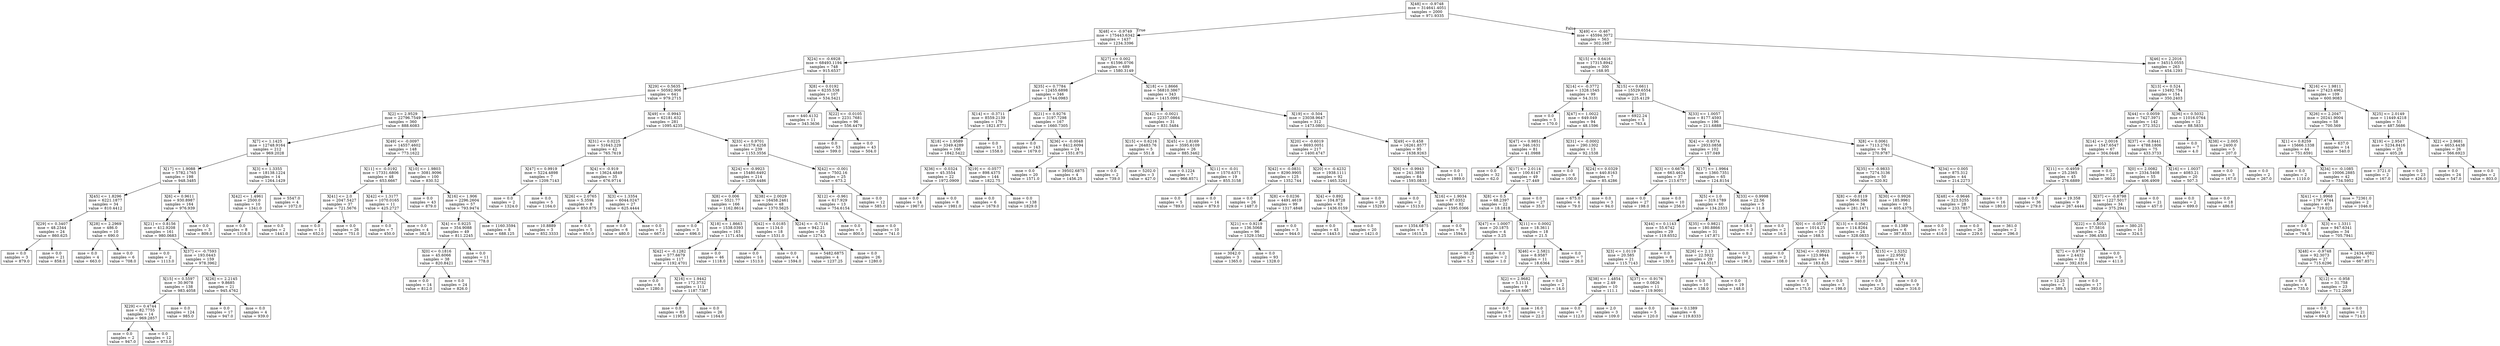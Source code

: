 digraph Tree {
node [shape=box] ;
0 [label="X[48] <= -0.9748\nmse = 314641.4051\nsamples = 2000\nvalue = 971.9335"] ;
1 [label="X[48] <= -0.9749\nmse = 175443.6342\nsamples = 1437\nvalue = 1234.3396"] ;
0 -> 1 [labeldistance=2.5, labelangle=45, headlabel="True"] ;
2 [label="X[24] <= -0.6928\nmse = 68493.1194\nsamples = 748\nvalue = 915.6537"] ;
1 -> 2 ;
3 [label="X[29] <= 0.5635\nmse = 50592.906\nsamples = 641\nvalue = 979.2715"] ;
2 -> 3 ;
4 [label="X[2] <= 2.9529\nmse = 22796.7549\nsamples = 360\nvalue = 888.6083"] ;
3 -> 4 ;
5 [label="X[7] <= 1.1425\nmse = 12748.9164\nsamples = 212\nvalue = 969.2028"] ;
4 -> 5 ;
6 [label="X[17] <= 1.9088\nmse = 5782.1765\nsamples = 198\nvalue = 948.3485"] ;
5 -> 6 ;
7 [label="X[45] <= 1.8296\nmse = 6221.1877\nsamples = 34\nvalue = 810.4412"] ;
6 -> 7 ;
8 [label="X[29] <= 0.3407\nmse = 48.2344\nsamples = 24\nvalue = 860.625"] ;
7 -> 8 ;
9 [label="mse = 0.0\nsamples = 3\nvalue = 879.0"] ;
8 -> 9 ;
10 [label="mse = 0.0\nsamples = 21\nvalue = 858.0"] ;
8 -> 10 ;
11 [label="X[28] <= 2.2969\nmse = 486.0\nsamples = 10\nvalue = 690.0"] ;
7 -> 11 ;
12 [label="mse = 0.0\nsamples = 4\nvalue = 663.0"] ;
11 -> 12 ;
13 [label="mse = 0.0\nsamples = 6\nvalue = 708.0"] ;
11 -> 13 ;
14 [label="X[6] <= 0.9611\nmse = 930.8987\nsamples = 164\nvalue = 976.939"] ;
6 -> 14 ;
15 [label="X[21] <= 0.8156\nmse = 412.9208\nsamples = 161\nvalue = 980.0683"] ;
14 -> 15 ;
16 [label="mse = 0.0\nsamples = 2\nvalue = 1113.0"] ;
15 -> 16 ;
17 [label="X[37] <= -0.7593\nmse = 193.0443\nsamples = 159\nvalue = 978.3962"] ;
15 -> 17 ;
18 [label="X[15] <= 0.5597\nmse = 30.9078\nsamples = 138\nvalue = 983.4058"] ;
17 -> 18 ;
19 [label="X[29] <= 0.4744\nmse = 82.7755\nsamples = 14\nvalue = 969.2857"] ;
18 -> 19 ;
20 [label="mse = 0.0\nsamples = 2\nvalue = 947.0"] ;
19 -> 20 ;
21 [label="mse = 0.0\nsamples = 12\nvalue = 973.0"] ;
19 -> 21 ;
22 [label="mse = 0.0\nsamples = 124\nvalue = 985.0"] ;
18 -> 22 ;
23 [label="X[26] <= 2.2145\nmse = 9.8685\nsamples = 21\nvalue = 945.4762"] ;
17 -> 23 ;
24 [label="mse = 0.0\nsamples = 17\nvalue = 947.0"] ;
23 -> 24 ;
25 [label="mse = 0.0\nsamples = 4\nvalue = 939.0"] ;
23 -> 25 ;
26 [label="mse = 0.0\nsamples = 3\nvalue = 809.0"] ;
14 -> 26 ;
27 [label="X[3] <= 1.3355\nmse = 18138.1224\nsamples = 14\nvalue = 1264.1429"] ;
5 -> 27 ;
28 [label="X[42] <= 1.4961\nmse = 2500.0\nsamples = 10\nvalue = 1341.0"] ;
27 -> 28 ;
29 [label="mse = 0.0\nsamples = 8\nvalue = 1316.0"] ;
28 -> 29 ;
30 [label="mse = 0.0\nsamples = 2\nvalue = 1441.0"] ;
28 -> 30 ;
31 [label="mse = 5547.0\nsamples = 4\nvalue = 1072.0"] ;
27 -> 31 ;
32 [label="X[49] <= -0.0097\nmse = 14557.4602\nsamples = 148\nvalue = 773.1622"] ;
4 -> 32 ;
33 [label="X[11] <= -0.0192\nmse = 17331.6806\nsamples = 48\nvalue = 653.6667"] ;
32 -> 33 ;
34 [label="X[41] <= 2.0\nmse = 2047.5427\nsamples = 37\nvalue = 721.5676"] ;
33 -> 34 ;
35 [label="mse = 0.0\nsamples = 11\nvalue = 652.0"] ;
34 -> 35 ;
36 [label="mse = 0.0\nsamples = 26\nvalue = 751.0"] ;
34 -> 36 ;
37 [label="X[42] <= 1.3177\nmse = 1070.0165\nsamples = 11\nvalue = 425.2727"] ;
33 -> 37 ;
38 [label="mse = 0.0\nsamples = 7\nvalue = 450.0"] ;
37 -> 38 ;
39 [label="mse = 0.0\nsamples = 4\nvalue = 382.0"] ;
37 -> 39 ;
40 [label="X[10] <= 1.9803\nmse = 3081.9096\nsamples = 100\nvalue = 830.52"] ;
32 -> 40 ;
41 [label="mse = 0.0\nsamples = 43\nvalue = 879.0"] ;
40 -> 41 ;
42 [label="X[16] <= 1.906\nmse = 2296.2604\nsamples = 57\nvalue = 793.9474"] ;
40 -> 42 ;
43 [label="X[4] <= 0.9225\nmse = 354.9088\nsamples = 49\nvalue = 811.2245"] ;
42 -> 43 ;
44 [label="X[0] <= 0.1816\nmse = 45.6066\nsamples = 38\nvalue = 820.8421"] ;
43 -> 44 ;
45 [label="mse = 0.0\nsamples = 14\nvalue = 812.0"] ;
44 -> 45 ;
46 [label="mse = 0.0\nsamples = 24\nvalue = 826.0"] ;
44 -> 46 ;
47 [label="mse = 0.0\nsamples = 11\nvalue = 778.0"] ;
43 -> 47 ;
48 [label="mse = 1160.3594\nsamples = 8\nvalue = 688.125"] ;
42 -> 48 ;
49 [label="X[49] <= -0.9943\nmse = 62181.632\nsamples = 281\nvalue = 1095.4235"] ;
3 -> 49 ;
50 [label="X[31] <= 0.0225\nmse = 51643.229\nsamples = 42\nvalue = 765.7619"] ;
49 -> 50 ;
51 [label="X[47] <= 0.9919\nmse = 5224.4898\nsamples = 7\nvalue = 1209.7143"] ;
50 -> 51 ;
52 [label="mse = 0.0\nsamples = 2\nvalue = 1324.0"] ;
51 -> 52 ;
53 [label="mse = 0.0\nsamples = 5\nvalue = 1164.0"] ;
51 -> 53 ;
54 [label="X[4] <= -0.919\nmse = 13624.4849\nsamples = 35\nvalue = 676.9714"] ;
50 -> 54 ;
55 [label="X[26] <= 2.0765\nmse = 5.3594\nsamples = 8\nvalue = 850.875"] ;
54 -> 55 ;
56 [label="mse = 10.8889\nsamples = 3\nvalue = 852.3333"] ;
55 -> 56 ;
57 [label="mse = 0.0\nsamples = 5\nvalue = 850.0"] ;
55 -> 57 ;
58 [label="X[3] <= 1.3354\nmse = 6044.0247\nsamples = 27\nvalue = 625.4444"] ;
54 -> 58 ;
59 [label="mse = 0.0\nsamples = 6\nvalue = 480.0"] ;
58 -> 59 ;
60 [label="mse = 0.0\nsamples = 21\nvalue = 667.0"] ;
58 -> 60 ;
61 [label="X[33] <= 0.9701\nmse = 41579.4258\nsamples = 239\nvalue = 1153.3556"] ;
49 -> 61 ;
62 [label="X[24] <= -0.9923\nmse = 15480.6492\nsamples = 214\nvalue = 1209.4486"] ;
61 -> 62 ;
63 [label="X[8] <= 0.006\nmse = 5521.77\nsamples = 166\nvalue = 1162.8614"] ;
62 -> 63 ;
64 [label="mse = 0.0\nsamples = 3\nvalue = 696.0"] ;
63 -> 64 ;
65 [label="X[18] <= 1.8663\nmse = 1538.0393\nsamples = 163\nvalue = 1171.454"] ;
63 -> 65 ;
66 [label="X[42] <= -0.1282\nmse = 577.6679\nsamples = 117\nvalue = 1192.4701"] ;
65 -> 66 ;
67 [label="mse = 0.0\nsamples = 6\nvalue = 1280.0"] ;
66 -> 67 ;
68 [label="X[16] <= 1.9442\nmse = 172.3732\nsamples = 111\nvalue = 1187.7387"] ;
66 -> 68 ;
69 [label="mse = 0.0\nsamples = 85\nvalue = 1195.0"] ;
68 -> 69 ;
70 [label="mse = 0.0\nsamples = 26\nvalue = 1164.0"] ;
68 -> 70 ;
71 [label="mse = 0.0\nsamples = 46\nvalue = 1118.0"] ;
65 -> 71 ;
72 [label="X[38] <= 2.0029\nmse = 16458.2461\nsamples = 48\nvalue = 1370.5625"] ;
62 -> 72 ;
73 [label="X[42] <= 0.0185\nmse = 1134.0\nsamples = 18\nvalue = 1531.0"] ;
72 -> 73 ;
74 [label="mse = 0.0\nsamples = 14\nvalue = 1513.0"] ;
73 -> 74 ;
75 [label="mse = 0.0\nsamples = 4\nvalue = 1594.0"] ;
73 -> 75 ;
76 [label="X[24] <= -0.7116\nmse = 942.21\nsamples = 30\nvalue = 1274.3"] ;
72 -> 76 ;
77 [label="mse = 5482.6875\nsamples = 4\nvalue = 1237.25"] ;
76 -> 77 ;
78 [label="mse = 0.0\nsamples = 26\nvalue = 1280.0"] ;
76 -> 78 ;
79 [label="X[42] <= -0.001\nmse = 7502.16\nsamples = 25\nvalue = 673.2"] ;
61 -> 79 ;
80 [label="X[12] <= -0.961\nmse = 617.929\nsamples = 13\nvalue = 754.6154"] ;
79 -> 80 ;
81 [label="mse = 0.0\nsamples = 3\nvalue = 800.0"] ;
80 -> 81 ;
82 [label="mse = 0.0\nsamples = 10\nvalue = 741.0"] ;
80 -> 82 ;
83 [label="mse = 0.0\nsamples = 12\nvalue = 585.0"] ;
79 -> 83 ;
84 [label="X[8] <= 0.0192\nmse = 6235.538\nsamples = 107\nvalue = 534.5421"] ;
2 -> 84 ;
85 [label="mse = 440.4132\nsamples = 11\nvalue = 343.3636"] ;
84 -> 85 ;
86 [label="X[22] <= -0.0105\nmse = 2231.7681\nsamples = 96\nvalue = 556.4479"] ;
84 -> 86 ;
87 [label="mse = 0.0\nsamples = 53\nvalue = 599.0"] ;
86 -> 87 ;
88 [label="mse = 0.0\nsamples = 43\nvalue = 504.0"] ;
86 -> 88 ;
89 [label="X[27] <= 0.002\nmse = 61596.0706\nsamples = 689\nvalue = 1580.3149"] ;
1 -> 89 ;
90 [label="X[35] <= 0.7784\nmse = 12455.6898\nsamples = 346\nvalue = 1744.0983"] ;
89 -> 90 ;
91 [label="X[14] <= -0.3711\nmse = 8559.2139\nsamples = 179\nvalue = 1821.8771"] ;
90 -> 91 ;
92 [label="X[18] <= 1.9589\nmse = 3349.4289\nsamples = 166\nvalue = 1842.5422"] ;
91 -> 92 ;
93 [label="X[36] <= -0.0324\nmse = 45.3554\nsamples = 22\nvalue = 1972.0909"] ;
92 -> 93 ;
94 [label="mse = 0.0\nsamples = 14\nvalue = 1967.0"] ;
93 -> 94 ;
95 [label="mse = 0.0\nsamples = 8\nvalue = 1981.0"] ;
93 -> 95 ;
96 [label="X[19] <= -0.0577\nmse = 898.4375\nsamples = 144\nvalue = 1822.75"] ;
92 -> 96 ;
97 [label="mse = 0.0\nsamples = 6\nvalue = 1679.0"] ;
96 -> 97 ;
98 [label="mse = 0.0\nsamples = 138\nvalue = 1829.0"] ;
96 -> 98 ;
99 [label="mse = 0.0\nsamples = 13\nvalue = 1558.0"] ;
91 -> 99 ;
100 [label="X[21] <= 0.9276\nmse = 3197.7298\nsamples = 167\nvalue = 1660.7305"] ;
90 -> 100 ;
101 [label="mse = 0.0\nsamples = 143\nvalue = 1679.0"] ;
100 -> 101 ;
102 [label="X[36] <= -0.0048\nmse = 8412.6094\nsamples = 24\nvalue = 1551.875"] ;
100 -> 102 ;
103 [label="mse = 0.0\nsamples = 20\nvalue = 1571.0"] ;
102 -> 103 ;
104 [label="mse = 39502.6875\nsamples = 4\nvalue = 1456.25"] ;
102 -> 104 ;
105 [label="X[18] <= 1.8666\nmse = 56810.3867\nsamples = 343\nvalue = 1415.0991"] ;
89 -> 105 ;
106 [label="X[42] <= -0.0021\nmse = 22337.0864\nsamples = 31\nvalue = 831.5484"] ;
105 -> 106 ;
107 [label="X[15] <= 0.6216\nmse = 26483.76\nsamples = 5\nvalue = 551.8"] ;
106 -> 107 ;
108 [label="mse = 0.0\nsamples = 2\nvalue = 739.0"] ;
107 -> 108 ;
109 [label="mse = 5202.0\nsamples = 3\nvalue = 427.0"] ;
107 -> 109 ;
110 [label="X[45] <= 1.8169\nmse = 3595.6109\nsamples = 26\nvalue = 885.3462"] ;
106 -> 110 ;
111 [label="mse = 0.1224\nsamples = 7\nvalue = 966.8571"] ;
110 -> 111 ;
112 [label="X[11] <= -0.01\nmse = 1570.6371\nsamples = 19\nvalue = 855.3158"] ;
110 -> 112 ;
113 [label="mse = 0.0\nsamples = 5\nvalue = 789.0"] ;
112 -> 113 ;
114 [label="mse = 0.0\nsamples = 14\nvalue = 879.0"] ;
112 -> 114 ;
115 [label="X[19] <= -0.504\nmse = 23038.9647\nsamples = 312\nvalue = 1473.0801"] ;
105 -> 115 ;
116 [label="X[20] <= -0.6019\nmse = 8693.0051\nsamples = 217\nvalue = 1400.4747"] ;
115 -> 116 ;
117 [label="X[42] <= -0.0831\nmse = 8290.9905\nsamples = 125\nvalue = 1352.744"] ;
116 -> 117 ;
118 [label="mse = 0.0\nsamples = 26\nvalue = 1487.0"] ;
117 -> 118 ;
119 [label="X[8] <= 0.0236\nmse = 4491.4619\nsamples = 99\nvalue = 1317.4848"] ;
117 -> 119 ;
120 [label="X[21] <= 0.9219\nmse = 136.5068\nsamples = 96\nvalue = 1329.1562"] ;
119 -> 120 ;
121 [label="mse = 3042.0\nsamples = 3\nvalue = 1365.0"] ;
120 -> 121 ;
122 [label="mse = 0.0\nsamples = 93\nvalue = 1328.0"] ;
120 -> 122 ;
123 [label="mse = 0.0\nsamples = 3\nvalue = 944.0"] ;
119 -> 123 ;
124 [label="X[20] <= -0.4232\nmse = 1938.1111\nsamples = 92\nvalue = 1465.3261"] ;
116 -> 124 ;
125 [label="X[4] <= 0.892\nmse = 104.8728\nsamples = 63\nvalue = 1436.0159"] ;
124 -> 125 ;
126 [label="mse = 0.0\nsamples = 43\nvalue = 1443.0"] ;
125 -> 126 ;
127 [label="mse = 0.0\nsamples = 20\nvalue = 1421.0"] ;
125 -> 127 ;
128 [label="mse = 0.0\nsamples = 29\nvalue = 1529.0"] ;
124 -> 128 ;
129 [label="X[49] <= 0.458\nmse = 16261.8577\nsamples = 95\nvalue = 1638.9263"] ;
115 -> 129 ;
130 [label="X[6] <= -0.9943\nmse = 241.3859\nsamples = 84\nvalue = 1593.0833"] ;
129 -> 130 ;
131 [label="mse = 0.0\nsamples = 2\nvalue = 1513.0"] ;
130 -> 131 ;
132 [label="X[16] <= 1.9034\nmse = 87.0352\nsamples = 82\nvalue = 1595.0366"] ;
130 -> 132 ;
133 [label="mse = 1354.6875\nsamples = 4\nvalue = 1615.25"] ;
132 -> 133 ;
134 [label="mse = 0.0\nsamples = 78\nvalue = 1594.0"] ;
132 -> 134 ;
135 [label="mse = 0.0\nsamples = 11\nvalue = 1989.0"] ;
129 -> 135 ;
136 [label="X[49] <= -0.467\nmse = 45594.3072\nsamples = 563\nvalue = 302.1687"] ;
0 -> 136 [labeldistance=2.5, labelangle=-45, headlabel="False"] ;
137 [label="X[15] <= 0.6416\nmse = 17315.8942\nsamples = 300\nvalue = 168.95"] ;
136 -> 137 ;
138 [label="X[14] <= -0.3772\nmse = 1328.1545\nsamples = 99\nvalue = 54.3131"] ;
137 -> 138 ;
139 [label="mse = 0.0\nsamples = 5\nvalue = 170.0"] ;
138 -> 139 ;
140 [label="X[47] <= 1.0022\nmse = 649.049\nsamples = 94\nvalue = 48.1596"] ;
138 -> 140 ;
141 [label="X[47] <= 0.9851\nmse = 346.1631\nsamples = 81\nvalue = 41.0988"] ;
140 -> 141 ;
142 [label="mse = 0.0\nsamples = 32\nvalue = 62.0"] ;
141 -> 142 ;
143 [label="X[17] <= 2.0114\nmse = 100.6147\nsamples = 49\nvalue = 27.449"] ;
141 -> 143 ;
144 [label="X[8] <= 0.5\nmse = 68.2397\nsamples = 22\nvalue = 18.1818"] ;
143 -> 144 ;
145 [label="X[47] <= 1.0007\nmse = 20.1875\nsamples = 4\nvalue = 3.25"] ;
144 -> 145 ;
146 [label="mse = 30.25\nsamples = 2\nvalue = 5.5"] ;
145 -> 146 ;
147 [label="mse = 0.0\nsamples = 2\nvalue = 1.0"] ;
145 -> 147 ;
148 [label="X[11] <= 0.0002\nmse = 18.3611\nsamples = 18\nvalue = 21.5"] ;
144 -> 148 ;
149 [label="X[46] <= 2.5821\nmse = 8.9587\nsamples = 11\nvalue = 18.6364"] ;
148 -> 149 ;
150 [label="X[2] <= 2.9682\nmse = 5.1111\nsamples = 9\nvalue = 19.6667"] ;
149 -> 150 ;
151 [label="mse = 0.0\nsamples = 7\nvalue = 19.0"] ;
150 -> 151 ;
152 [label="mse = 16.0\nsamples = 2\nvalue = 22.0"] ;
150 -> 152 ;
153 [label="mse = 0.0\nsamples = 2\nvalue = 14.0"] ;
149 -> 153 ;
154 [label="mse = 0.0\nsamples = 7\nvalue = 26.0"] ;
148 -> 154 ;
155 [label="mse = 0.0\nsamples = 27\nvalue = 35.0"] ;
143 -> 155 ;
156 [label="X[31] <= -0.0002\nmse = 290.1302\nsamples = 13\nvalue = 92.1538"] ;
140 -> 156 ;
157 [label="mse = 0.0\nsamples = 6\nvalue = 100.0"] ;
156 -> 157 ;
158 [label="X[24] <= 0.0329\nmse = 440.8163\nsamples = 7\nvalue = 85.4286"] ;
156 -> 158 ;
159 [label="mse = 675.0\nsamples = 4\nvalue = 79.0"] ;
158 -> 159 ;
160 [label="mse = 0.0\nsamples = 3\nvalue = 94.0"] ;
158 -> 160 ;
161 [label="X[15] <= 0.6611\nmse = 15529.6554\nsamples = 201\nvalue = 225.4129"] ;
137 -> 161 ;
162 [label="mse = 6922.24\nsamples = 5\nvalue = 763.4"] ;
161 -> 162 ;
163 [label="X[33] <= 1.0057\nmse = 8177.4593\nsamples = 196\nvalue = 211.6888"] ;
161 -> 163 ;
164 [label="X[4] <= -0.9374\nmse = 2933.0858\nsamples = 102\nvalue = 157.049"] ;
163 -> 164 ;
165 [label="X[3] <= 0.6676\nmse = 663.4624\nsamples = 37\nvalue = 213.6757"] ;
164 -> 165 ;
166 [label="mse = 0.0\nsamples = 27\nvalue = 198.0"] ;
165 -> 166 ;
167 [label="mse = 0.0\nsamples = 10\nvalue = 256.0"] ;
165 -> 167 ;
168 [label="X[17] <= 1.9964\nmse = 1360.7351\nsamples = 65\nvalue = 124.8154"] ;
164 -> 168 ;
169 [label="X[5] <= 1.0\nmse = 319.1789\nsamples = 60\nvalue = 134.2333"] ;
168 -> 169 ;
170 [label="X[44] <= 0.1143\nmse = 55.6742\nsamples = 29\nvalue = 119.6552"] ;
169 -> 170 ;
171 [label="X[3] <= 1.0119\nmse = 20.585\nsamples = 21\nvalue = 115.7143"] ;
170 -> 171 ;
172 [label="X[38] <= 1.4854\nmse = 2.49\nsamples = 10\nvalue = 111.1"] ;
171 -> 172 ;
173 [label="mse = 0.0\nsamples = 7\nvalue = 112.0"] ;
172 -> 173 ;
174 [label="mse = 2.0\nsamples = 3\nvalue = 109.0"] ;
172 -> 174 ;
175 [label="X[37] <= -0.9176\nmse = 0.0826\nsamples = 11\nvalue = 119.9091"] ;
171 -> 175 ;
176 [label="mse = 0.0\nsamples = 5\nvalue = 120.0"] ;
175 -> 176 ;
177 [label="mse = 0.1389\nsamples = 6\nvalue = 119.8333"] ;
175 -> 177 ;
178 [label="mse = 0.0\nsamples = 8\nvalue = 130.0"] ;
170 -> 178 ;
179 [label="X[35] <= 0.9821\nmse = 180.8866\nsamples = 31\nvalue = 147.871"] ;
169 -> 179 ;
180 [label="X[26] <= 2.13\nmse = 22.5922\nsamples = 29\nvalue = 144.5517"] ;
179 -> 180 ;
181 [label="mse = 0.0\nsamples = 10\nvalue = 138.0"] ;
180 -> 181 ;
182 [label="mse = 0.0\nsamples = 19\nvalue = 148.0"] ;
180 -> 182 ;
183 [label="mse = 0.0\nsamples = 2\nvalue = 196.0"] ;
179 -> 183 ;
184 [label="X[33] <= 0.9998\nmse = 22.56\nsamples = 5\nvalue = 11.8"] ;
168 -> 184 ;
185 [label="mse = 18.0\nsamples = 3\nvalue = 9.0"] ;
184 -> 185 ;
186 [label="mse = 0.0\nsamples = 2\nvalue = 16.0"] ;
184 -> 186 ;
187 [label="X[8] <= 0.0061\nmse = 7113.2761\nsamples = 94\nvalue = 270.9787"] ;
163 -> 187 ;
188 [label="X[35] <= -0.9833\nmse = 7274.3136\nsamples = 50\nvalue = 320.92"] ;
187 -> 188 ;
189 [label="X[8] <= -0.0119\nmse = 5666.596\nsamples = 34\nvalue = 281.1471"] ;
188 -> 189 ;
190 [label="X[0] <= -0.0572\nmse = 1014.25\nsamples = 10\nvalue = 168.5"] ;
189 -> 190 ;
191 [label="mse = 0.0\nsamples = 2\nvalue = 108.0"] ;
190 -> 191 ;
192 [label="X[34] <= -0.9923\nmse = 123.9844\nsamples = 8\nvalue = 183.625"] ;
190 -> 192 ;
193 [label="mse = 0.0\nsamples = 5\nvalue = 175.0"] ;
192 -> 193 ;
194 [label="mse = 0.0\nsamples = 3\nvalue = 198.0"] ;
192 -> 194 ;
195 [label="X[13] <= 0.9562\nmse = 114.8264\nsamples = 24\nvalue = 328.0833"] ;
189 -> 195 ;
196 [label="mse = 0.0\nsamples = 10\nvalue = 340.0"] ;
195 -> 196 ;
197 [label="X[15] <= 2.5252\nmse = 22.9592\nsamples = 14\nvalue = 319.5714"] ;
195 -> 197 ;
198 [label="mse = 0.0\nsamples = 5\nvalue = 326.0"] ;
197 -> 198 ;
199 [label="mse = 0.0\nsamples = 9\nvalue = 316.0"] ;
197 -> 199 ;
200 [label="X[30] <= 0.9926\nmse = 185.9961\nsamples = 16\nvalue = 405.4375"] ;
188 -> 200 ;
201 [label="mse = 0.1389\nsamples = 6\nvalue = 387.8333"] ;
200 -> 201 ;
202 [label="mse = 0.0\nsamples = 10\nvalue = 416.0"] ;
200 -> 202 ;
203 [label="X[34] <= 0.005\nmse = 875.312\nsamples = 44\nvalue = 214.2273"] ;
187 -> 203 ;
204 [label="X[48] <= -0.9646\nmse = 323.5255\nsamples = 28\nvalue = 233.7857"] ;
203 -> 204 ;
205 [label="mse = 0.0\nsamples = 26\nvalue = 229.0"] ;
204 -> 205 ;
206 [label="mse = 361.0\nsamples = 2\nvalue = 296.0"] ;
204 -> 206 ;
207 [label="mse = 0.0\nsamples = 16\nvalue = 180.0"] ;
203 -> 207 ;
208 [label="X[46] <= 2.2016\nmse = 34515.0555\nsamples = 263\nvalue = 454.1293"] ;
136 -> 208 ;
209 [label="X[13] <= 0.524\nmse = 13492.754\nsamples = 154\nvalue = 350.2403"] ;
208 -> 209 ;
210 [label="X[44] <= 0.0059\nmse = 7427.3971\nsamples = 142\nvalue = 372.3521"] ;
209 -> 210 ;
211 [label="X[14] <= 2.0016\nmse = 1547.6547\nsamples = 67\nvalue = 304.0448"] ;
210 -> 211 ;
212 [label="X[11] <= -0.4959\nmse = 25.2365\nsamples = 45\nvalue = 276.6889"] ;
211 -> 212 ;
213 [label="mse = 0.0\nsamples = 36\nvalue = 279.0"] ;
212 -> 213 ;
214 [label="mse = 19.358\nsamples = 9\nvalue = 267.4444"] ;
212 -> 214 ;
215 [label="mse = 0.0\nsamples = 22\nvalue = 360.0"] ;
211 -> 215 ;
216 [label="X[37] <= -0.8441\nmse = 4788.1806\nsamples = 75\nvalue = 433.3733"] ;
210 -> 216 ;
217 [label="X[0] <= 2.0082\nmse = 2334.5408\nsamples = 55\nvalue = 406.4909"] ;
216 -> 217 ;
218 [label="X[37] <= -0.8798\nmse = 1227.5017\nsamples = 34\nvalue = 375.2941"] ;
217 -> 218 ;
219 [label="X[22] <= 0.5053\nmse = 57.5816\nsamples = 24\nvalue = 396.4583"] ;
218 -> 219 ;
220 [label="X[7] <= 0.9734\nmse = 2.4432\nsamples = 19\nvalue = 392.6316"] ;
219 -> 220 ;
221 [label="mse = 12.25\nsamples = 2\nvalue = 389.5"] ;
220 -> 221 ;
222 [label="mse = 0.0\nsamples = 17\nvalue = 393.0"] ;
220 -> 222 ;
223 [label="mse = 0.0\nsamples = 5\nvalue = 411.0"] ;
219 -> 223 ;
224 [label="mse = 380.25\nsamples = 10\nvalue = 324.5"] ;
218 -> 224 ;
225 [label="mse = 0.0\nsamples = 21\nvalue = 457.0"] ;
217 -> 225 ;
226 [label="X[16] <= 1.0037\nmse = 4083.21\nsamples = 20\nvalue = 507.3"] ;
216 -> 226 ;
227 [label="mse = 0.0\nsamples = 2\nvalue = 699.0"] ;
226 -> 227 ;
228 [label="mse = 0.0\nsamples = 18\nvalue = 486.0"] ;
226 -> 228 ;
229 [label="X[36] <= 0.5032\nmse = 11016.0764\nsamples = 12\nvalue = 88.5833"] ;
209 -> 229 ;
230 [label="mse = 0.0\nsamples = 7\nvalue = 4.0"] ;
229 -> 230 ;
231 [label="X[38] <= 2.005\nmse = 2400.0\nsamples = 5\nvalue = 207.0"] ;
229 -> 231 ;
232 [label="mse = 0.0\nsamples = 3\nvalue = 167.0"] ;
231 -> 232 ;
233 [label="mse = 0.0\nsamples = 2\nvalue = 267.0"] ;
231 -> 233 ;
234 [label="X[16] <= 1.9811\nmse = 27423.4962\nsamples = 109\nvalue = 600.9083"] ;
208 -> 234 ;
235 [label="X[26] <= 2.2047\nmse = 20241.9004\nsamples = 58\nvalue = 700.569"] ;
234 -> 235 ;
236 [label="X[1] <= 0.8259\nmse = 15666.1338\nsamples = 44\nvalue = 751.6591"] ;
235 -> 236 ;
237 [label="mse = 0.0\nsamples = 2\nvalue = 1110.0"] ;
236 -> 237 ;
238 [label="X[34] <= -0.1085\nmse = 10006.2885\nsamples = 42\nvalue = 734.5952"] ;
236 -> 238 ;
239 [label="X[41] <= 1.9968\nmse = 1797.4744\nsamples = 40\nvalue = 719.025"] ;
238 -> 239 ;
240 [label="mse = 0.0\nsamples = 6\nvalue = 794.0"] ;
239 -> 240 ;
241 [label="X[3] <= 1.3311\nmse = 947.6341\nsamples = 34\nvalue = 705.7941"] ;
239 -> 241 ;
242 [label="X[48] <= -0.9748\nmse = 92.3073\nsamples = 27\nvalue = 715.6296"] ;
241 -> 242 ;
243 [label="mse = 0.0\nsamples = 4\nvalue = 735.0"] ;
242 -> 243 ;
244 [label="X[12] <= -0.958\nmse = 31.758\nsamples = 23\nvalue = 712.2609"] ;
242 -> 244 ;
245 [label="mse = 0.0\nsamples = 2\nvalue = 694.0"] ;
244 -> 245 ;
246 [label="mse = 0.0\nsamples = 21\nvalue = 714.0"] ;
244 -> 246 ;
247 [label="mse = 2434.4082\nsamples = 7\nvalue = 667.8571"] ;
241 -> 247 ;
248 [label="mse = 72361.0\nsamples = 2\nvalue = 1046.0"] ;
238 -> 248 ;
249 [label="mse = 637.0\nsamples = 14\nvalue = 540.0"] ;
235 -> 249 ;
250 [label="X[25] <= 2.0149\nmse = 11449.4218\nsamples = 51\nvalue = 487.5686"] ;
234 -> 250 ;
251 [label="X[19] <= 2.9547\nmse = 5234.8416\nsamples = 25\nvalue = 405.28"] ;
250 -> 251 ;
252 [label="mse = 3721.0\nsamples = 2\nvalue = 167.0"] ;
251 -> 252 ;
253 [label="mse = 0.0\nsamples = 23\nvalue = 426.0"] ;
251 -> 253 ;
254 [label="X[2] <= 2.9681\nmse = 4653.4438\nsamples = 26\nvalue = 566.6923"] ;
250 -> 254 ;
255 [label="mse = 0.0\nsamples = 24\nvalue = 547.0"] ;
254 -> 255 ;
256 [label="mse = 0.0\nsamples = 2\nvalue = 803.0"] ;
254 -> 256 ;
}